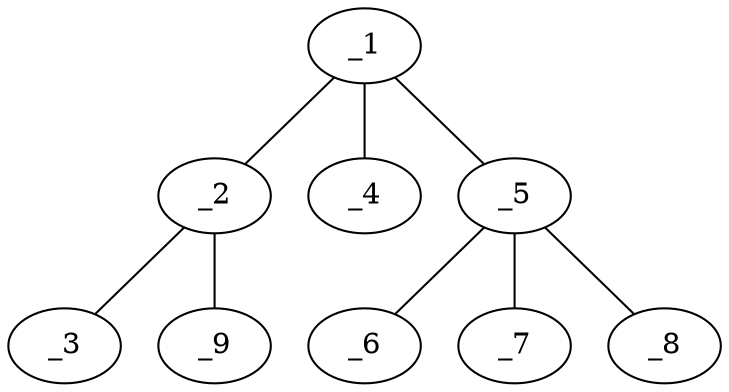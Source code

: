 graph molid680211 {
	_1	 [charge=3,
		chem=9,
		symbol="B  ",
		x="3.7321",
		y="0.25"];
	_2	 [charge="-1",
		chem=1,
		symbol="C  ",
		x="4.5981",
		y="-0.25"];
	_1 -- _2	 [valence=1];
	_4	 [charge="-1",
		chem=10,
		symbol="Br ",
		x="3.7321",
		y="1.25"];
	_1 -- _4	 [valence=1];
	_5	 [charge=1,
		chem=4,
		symbol="N  ",
		x="2.866",
		y="-0.25"];
	_1 -- _5	 [valence=1];
	_3	 [charge=0,
		chem=2,
		symbol="O  ",
		x="5.4641",
		y="0.25"];
	_2 -- _3	 [valence=1];
	_9	 [charge=0,
		chem=2,
		symbol="O  ",
		x="4.5981",
		y="-1.25"];
	_2 -- _9	 [valence=1];
	_6	 [charge=0,
		chem=1,
		symbol="C  ",
		x=2,
		y="-0.75"];
	_5 -- _6	 [valence=1];
	_7	 [charge=0,
		chem=1,
		symbol="C  ",
		x="3.366",
		y="-1.116"];
	_5 -- _7	 [valence=1];
	_8	 [charge=0,
		chem=1,
		symbol="C  ",
		x="2.366",
		y="0.616"];
	_5 -- _8	 [valence=1];
}

